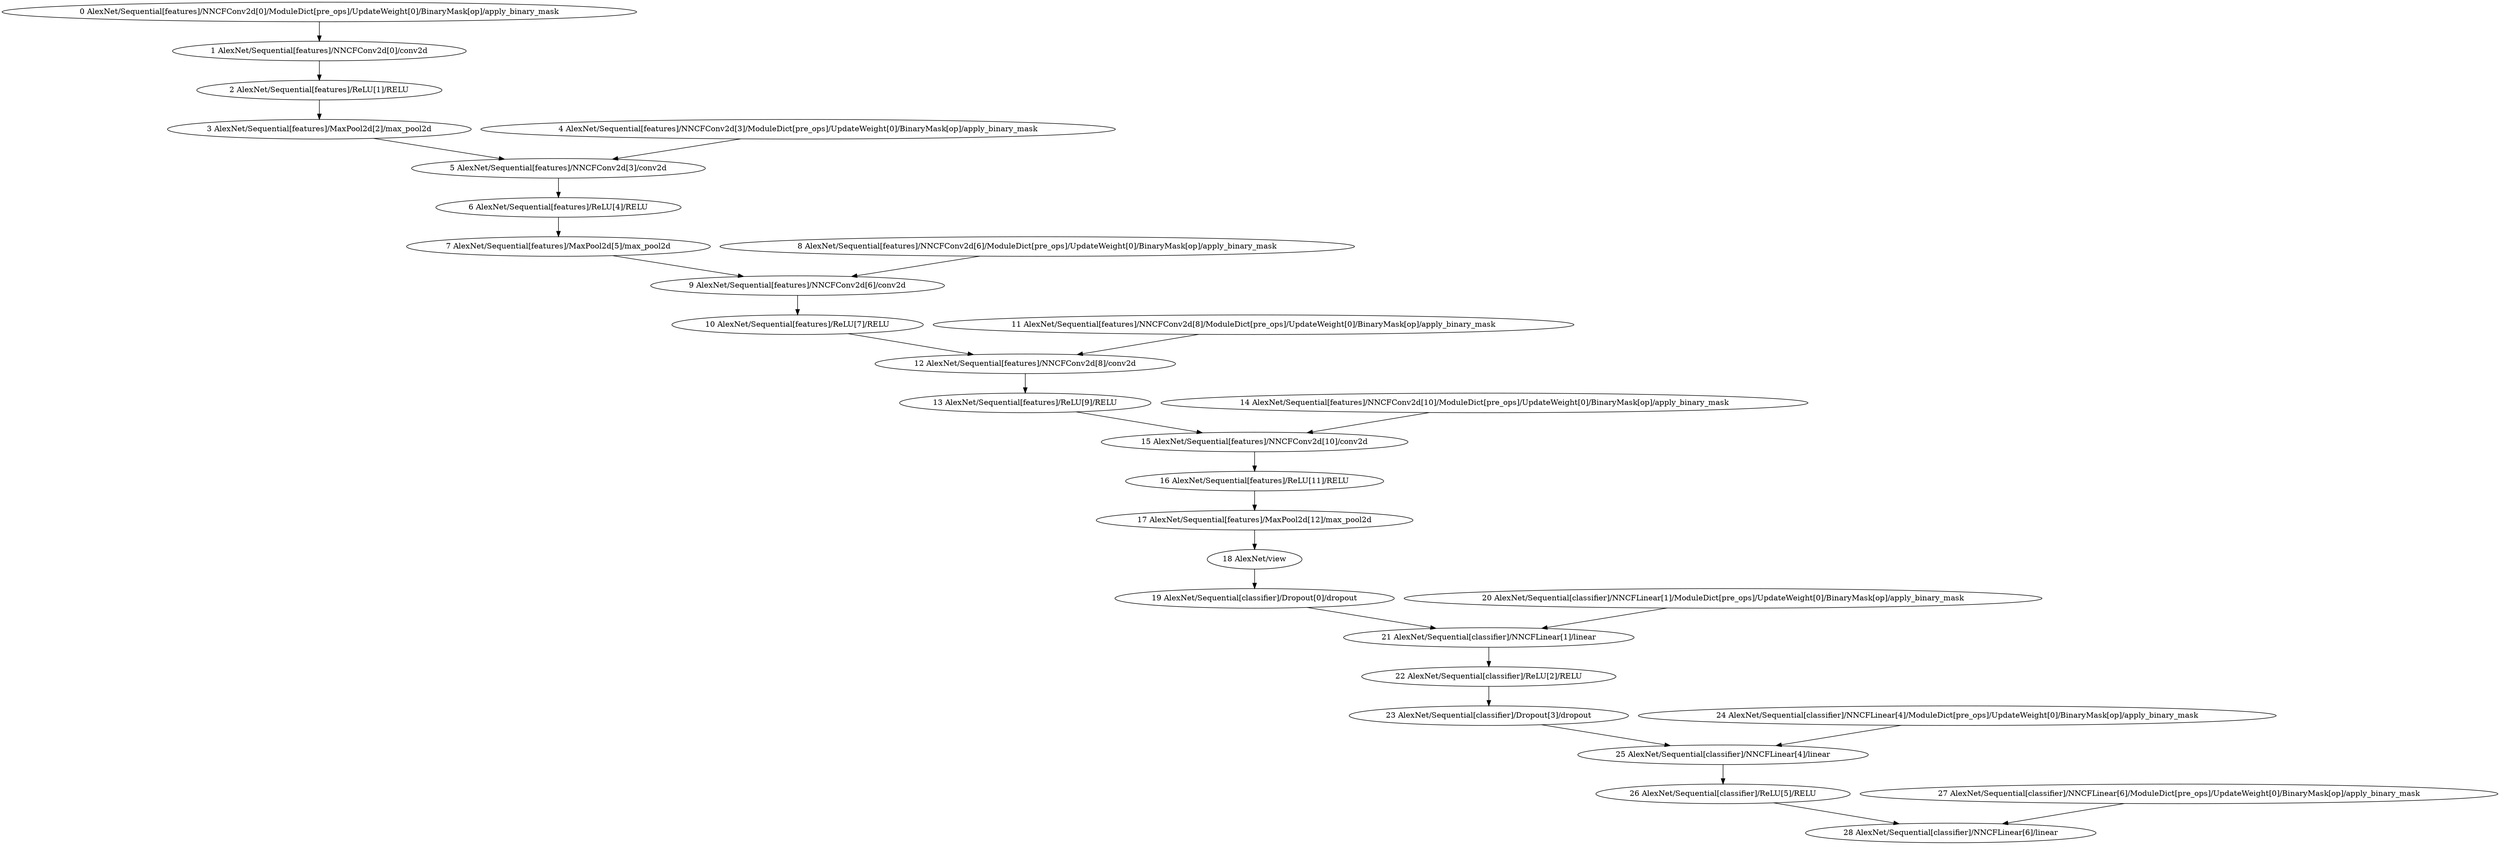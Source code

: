 strict digraph  {
"0 AlexNet/Sequential[features]/NNCFConv2d[0]/ModuleDict[pre_ops]/UpdateWeight[0]/BinaryMask[op]/apply_binary_mask" [id=0, scope="AlexNet/Sequential[features]/NNCFConv2d[0]/ModuleDict[pre_ops]/UpdateWeight[0]/BinaryMask[op]", type=apply_binary_mask];
"1 AlexNet/Sequential[features]/NNCFConv2d[0]/conv2d" [id=1, scope="AlexNet/Sequential[features]/NNCFConv2d[0]", type=conv2d];
"2 AlexNet/Sequential[features]/ReLU[1]/RELU" [id=2, scope="AlexNet/Sequential[features]/ReLU[1]", type=RELU];
"3 AlexNet/Sequential[features]/MaxPool2d[2]/max_pool2d" [id=3, scope="AlexNet/Sequential[features]/MaxPool2d[2]", type=max_pool2d];
"4 AlexNet/Sequential[features]/NNCFConv2d[3]/ModuleDict[pre_ops]/UpdateWeight[0]/BinaryMask[op]/apply_binary_mask" [id=4, scope="AlexNet/Sequential[features]/NNCFConv2d[3]/ModuleDict[pre_ops]/UpdateWeight[0]/BinaryMask[op]", type=apply_binary_mask];
"5 AlexNet/Sequential[features]/NNCFConv2d[3]/conv2d" [id=5, scope="AlexNet/Sequential[features]/NNCFConv2d[3]", type=conv2d];
"6 AlexNet/Sequential[features]/ReLU[4]/RELU" [id=6, scope="AlexNet/Sequential[features]/ReLU[4]", type=RELU];
"7 AlexNet/Sequential[features]/MaxPool2d[5]/max_pool2d" [id=7, scope="AlexNet/Sequential[features]/MaxPool2d[5]", type=max_pool2d];
"8 AlexNet/Sequential[features]/NNCFConv2d[6]/ModuleDict[pre_ops]/UpdateWeight[0]/BinaryMask[op]/apply_binary_mask" [id=8, scope="AlexNet/Sequential[features]/NNCFConv2d[6]/ModuleDict[pre_ops]/UpdateWeight[0]/BinaryMask[op]", type=apply_binary_mask];
"9 AlexNet/Sequential[features]/NNCFConv2d[6]/conv2d" [id=9, scope="AlexNet/Sequential[features]/NNCFConv2d[6]", type=conv2d];
"10 AlexNet/Sequential[features]/ReLU[7]/RELU" [id=10, scope="AlexNet/Sequential[features]/ReLU[7]", type=RELU];
"11 AlexNet/Sequential[features]/NNCFConv2d[8]/ModuleDict[pre_ops]/UpdateWeight[0]/BinaryMask[op]/apply_binary_mask" [id=11, scope="AlexNet/Sequential[features]/NNCFConv2d[8]/ModuleDict[pre_ops]/UpdateWeight[0]/BinaryMask[op]", type=apply_binary_mask];
"12 AlexNet/Sequential[features]/NNCFConv2d[8]/conv2d" [id=12, scope="AlexNet/Sequential[features]/NNCFConv2d[8]", type=conv2d];
"13 AlexNet/Sequential[features]/ReLU[9]/RELU" [id=13, scope="AlexNet/Sequential[features]/ReLU[9]", type=RELU];
"14 AlexNet/Sequential[features]/NNCFConv2d[10]/ModuleDict[pre_ops]/UpdateWeight[0]/BinaryMask[op]/apply_binary_mask" [id=14, scope="AlexNet/Sequential[features]/NNCFConv2d[10]/ModuleDict[pre_ops]/UpdateWeight[0]/BinaryMask[op]", type=apply_binary_mask];
"15 AlexNet/Sequential[features]/NNCFConv2d[10]/conv2d" [id=15, scope="AlexNet/Sequential[features]/NNCFConv2d[10]", type=conv2d];
"16 AlexNet/Sequential[features]/ReLU[11]/RELU" [id=16, scope="AlexNet/Sequential[features]/ReLU[11]", type=RELU];
"17 AlexNet/Sequential[features]/MaxPool2d[12]/max_pool2d" [id=17, scope="AlexNet/Sequential[features]/MaxPool2d[12]", type=max_pool2d];
"18 AlexNet/view" [id=18, scope=AlexNet, type=view];
"19 AlexNet/Sequential[classifier]/Dropout[0]/dropout" [id=19, scope="AlexNet/Sequential[classifier]/Dropout[0]", type=dropout];
"20 AlexNet/Sequential[classifier]/NNCFLinear[1]/ModuleDict[pre_ops]/UpdateWeight[0]/BinaryMask[op]/apply_binary_mask" [id=20, scope="AlexNet/Sequential[classifier]/NNCFLinear[1]/ModuleDict[pre_ops]/UpdateWeight[0]/BinaryMask[op]", type=apply_binary_mask];
"21 AlexNet/Sequential[classifier]/NNCFLinear[1]/linear" [id=21, scope="AlexNet/Sequential[classifier]/NNCFLinear[1]", type=linear];
"22 AlexNet/Sequential[classifier]/ReLU[2]/RELU" [id=22, scope="AlexNet/Sequential[classifier]/ReLU[2]", type=RELU];
"23 AlexNet/Sequential[classifier]/Dropout[3]/dropout" [id=23, scope="AlexNet/Sequential[classifier]/Dropout[3]", type=dropout];
"24 AlexNet/Sequential[classifier]/NNCFLinear[4]/ModuleDict[pre_ops]/UpdateWeight[0]/BinaryMask[op]/apply_binary_mask" [id=24, scope="AlexNet/Sequential[classifier]/NNCFLinear[4]/ModuleDict[pre_ops]/UpdateWeight[0]/BinaryMask[op]", type=apply_binary_mask];
"25 AlexNet/Sequential[classifier]/NNCFLinear[4]/linear" [id=25, scope="AlexNet/Sequential[classifier]/NNCFLinear[4]", type=linear];
"26 AlexNet/Sequential[classifier]/ReLU[5]/RELU" [id=26, scope="AlexNet/Sequential[classifier]/ReLU[5]", type=RELU];
"27 AlexNet/Sequential[classifier]/NNCFLinear[6]/ModuleDict[pre_ops]/UpdateWeight[0]/BinaryMask[op]/apply_binary_mask" [id=27, scope="AlexNet/Sequential[classifier]/NNCFLinear[6]/ModuleDict[pre_ops]/UpdateWeight[0]/BinaryMask[op]", type=apply_binary_mask];
"28 AlexNet/Sequential[classifier]/NNCFLinear[6]/linear" [id=28, scope="AlexNet/Sequential[classifier]/NNCFLinear[6]", type=linear];
"0 AlexNet/Sequential[features]/NNCFConv2d[0]/ModuleDict[pre_ops]/UpdateWeight[0]/BinaryMask[op]/apply_binary_mask" -> "1 AlexNet/Sequential[features]/NNCFConv2d[0]/conv2d";
"1 AlexNet/Sequential[features]/NNCFConv2d[0]/conv2d" -> "2 AlexNet/Sequential[features]/ReLU[1]/RELU";
"2 AlexNet/Sequential[features]/ReLU[1]/RELU" -> "3 AlexNet/Sequential[features]/MaxPool2d[2]/max_pool2d";
"3 AlexNet/Sequential[features]/MaxPool2d[2]/max_pool2d" -> "5 AlexNet/Sequential[features]/NNCFConv2d[3]/conv2d";
"4 AlexNet/Sequential[features]/NNCFConv2d[3]/ModuleDict[pre_ops]/UpdateWeight[0]/BinaryMask[op]/apply_binary_mask" -> "5 AlexNet/Sequential[features]/NNCFConv2d[3]/conv2d";
"5 AlexNet/Sequential[features]/NNCFConv2d[3]/conv2d" -> "6 AlexNet/Sequential[features]/ReLU[4]/RELU";
"6 AlexNet/Sequential[features]/ReLU[4]/RELU" -> "7 AlexNet/Sequential[features]/MaxPool2d[5]/max_pool2d";
"7 AlexNet/Sequential[features]/MaxPool2d[5]/max_pool2d" -> "9 AlexNet/Sequential[features]/NNCFConv2d[6]/conv2d";
"8 AlexNet/Sequential[features]/NNCFConv2d[6]/ModuleDict[pre_ops]/UpdateWeight[0]/BinaryMask[op]/apply_binary_mask" -> "9 AlexNet/Sequential[features]/NNCFConv2d[6]/conv2d";
"9 AlexNet/Sequential[features]/NNCFConv2d[6]/conv2d" -> "10 AlexNet/Sequential[features]/ReLU[7]/RELU";
"10 AlexNet/Sequential[features]/ReLU[7]/RELU" -> "12 AlexNet/Sequential[features]/NNCFConv2d[8]/conv2d";
"11 AlexNet/Sequential[features]/NNCFConv2d[8]/ModuleDict[pre_ops]/UpdateWeight[0]/BinaryMask[op]/apply_binary_mask" -> "12 AlexNet/Sequential[features]/NNCFConv2d[8]/conv2d";
"12 AlexNet/Sequential[features]/NNCFConv2d[8]/conv2d" -> "13 AlexNet/Sequential[features]/ReLU[9]/RELU";
"13 AlexNet/Sequential[features]/ReLU[9]/RELU" -> "15 AlexNet/Sequential[features]/NNCFConv2d[10]/conv2d";
"14 AlexNet/Sequential[features]/NNCFConv2d[10]/ModuleDict[pre_ops]/UpdateWeight[0]/BinaryMask[op]/apply_binary_mask" -> "15 AlexNet/Sequential[features]/NNCFConv2d[10]/conv2d";
"15 AlexNet/Sequential[features]/NNCFConv2d[10]/conv2d" -> "16 AlexNet/Sequential[features]/ReLU[11]/RELU";
"16 AlexNet/Sequential[features]/ReLU[11]/RELU" -> "17 AlexNet/Sequential[features]/MaxPool2d[12]/max_pool2d";
"17 AlexNet/Sequential[features]/MaxPool2d[12]/max_pool2d" -> "18 AlexNet/view";
"18 AlexNet/view" -> "19 AlexNet/Sequential[classifier]/Dropout[0]/dropout";
"19 AlexNet/Sequential[classifier]/Dropout[0]/dropout" -> "21 AlexNet/Sequential[classifier]/NNCFLinear[1]/linear";
"20 AlexNet/Sequential[classifier]/NNCFLinear[1]/ModuleDict[pre_ops]/UpdateWeight[0]/BinaryMask[op]/apply_binary_mask" -> "21 AlexNet/Sequential[classifier]/NNCFLinear[1]/linear";
"21 AlexNet/Sequential[classifier]/NNCFLinear[1]/linear" -> "22 AlexNet/Sequential[classifier]/ReLU[2]/RELU";
"22 AlexNet/Sequential[classifier]/ReLU[2]/RELU" -> "23 AlexNet/Sequential[classifier]/Dropout[3]/dropout";
"23 AlexNet/Sequential[classifier]/Dropout[3]/dropout" -> "25 AlexNet/Sequential[classifier]/NNCFLinear[4]/linear";
"24 AlexNet/Sequential[classifier]/NNCFLinear[4]/ModuleDict[pre_ops]/UpdateWeight[0]/BinaryMask[op]/apply_binary_mask" -> "25 AlexNet/Sequential[classifier]/NNCFLinear[4]/linear";
"25 AlexNet/Sequential[classifier]/NNCFLinear[4]/linear" -> "26 AlexNet/Sequential[classifier]/ReLU[5]/RELU";
"26 AlexNet/Sequential[classifier]/ReLU[5]/RELU" -> "28 AlexNet/Sequential[classifier]/NNCFLinear[6]/linear";
"27 AlexNet/Sequential[classifier]/NNCFLinear[6]/ModuleDict[pre_ops]/UpdateWeight[0]/BinaryMask[op]/apply_binary_mask" -> "28 AlexNet/Sequential[classifier]/NNCFLinear[6]/linear";
}
